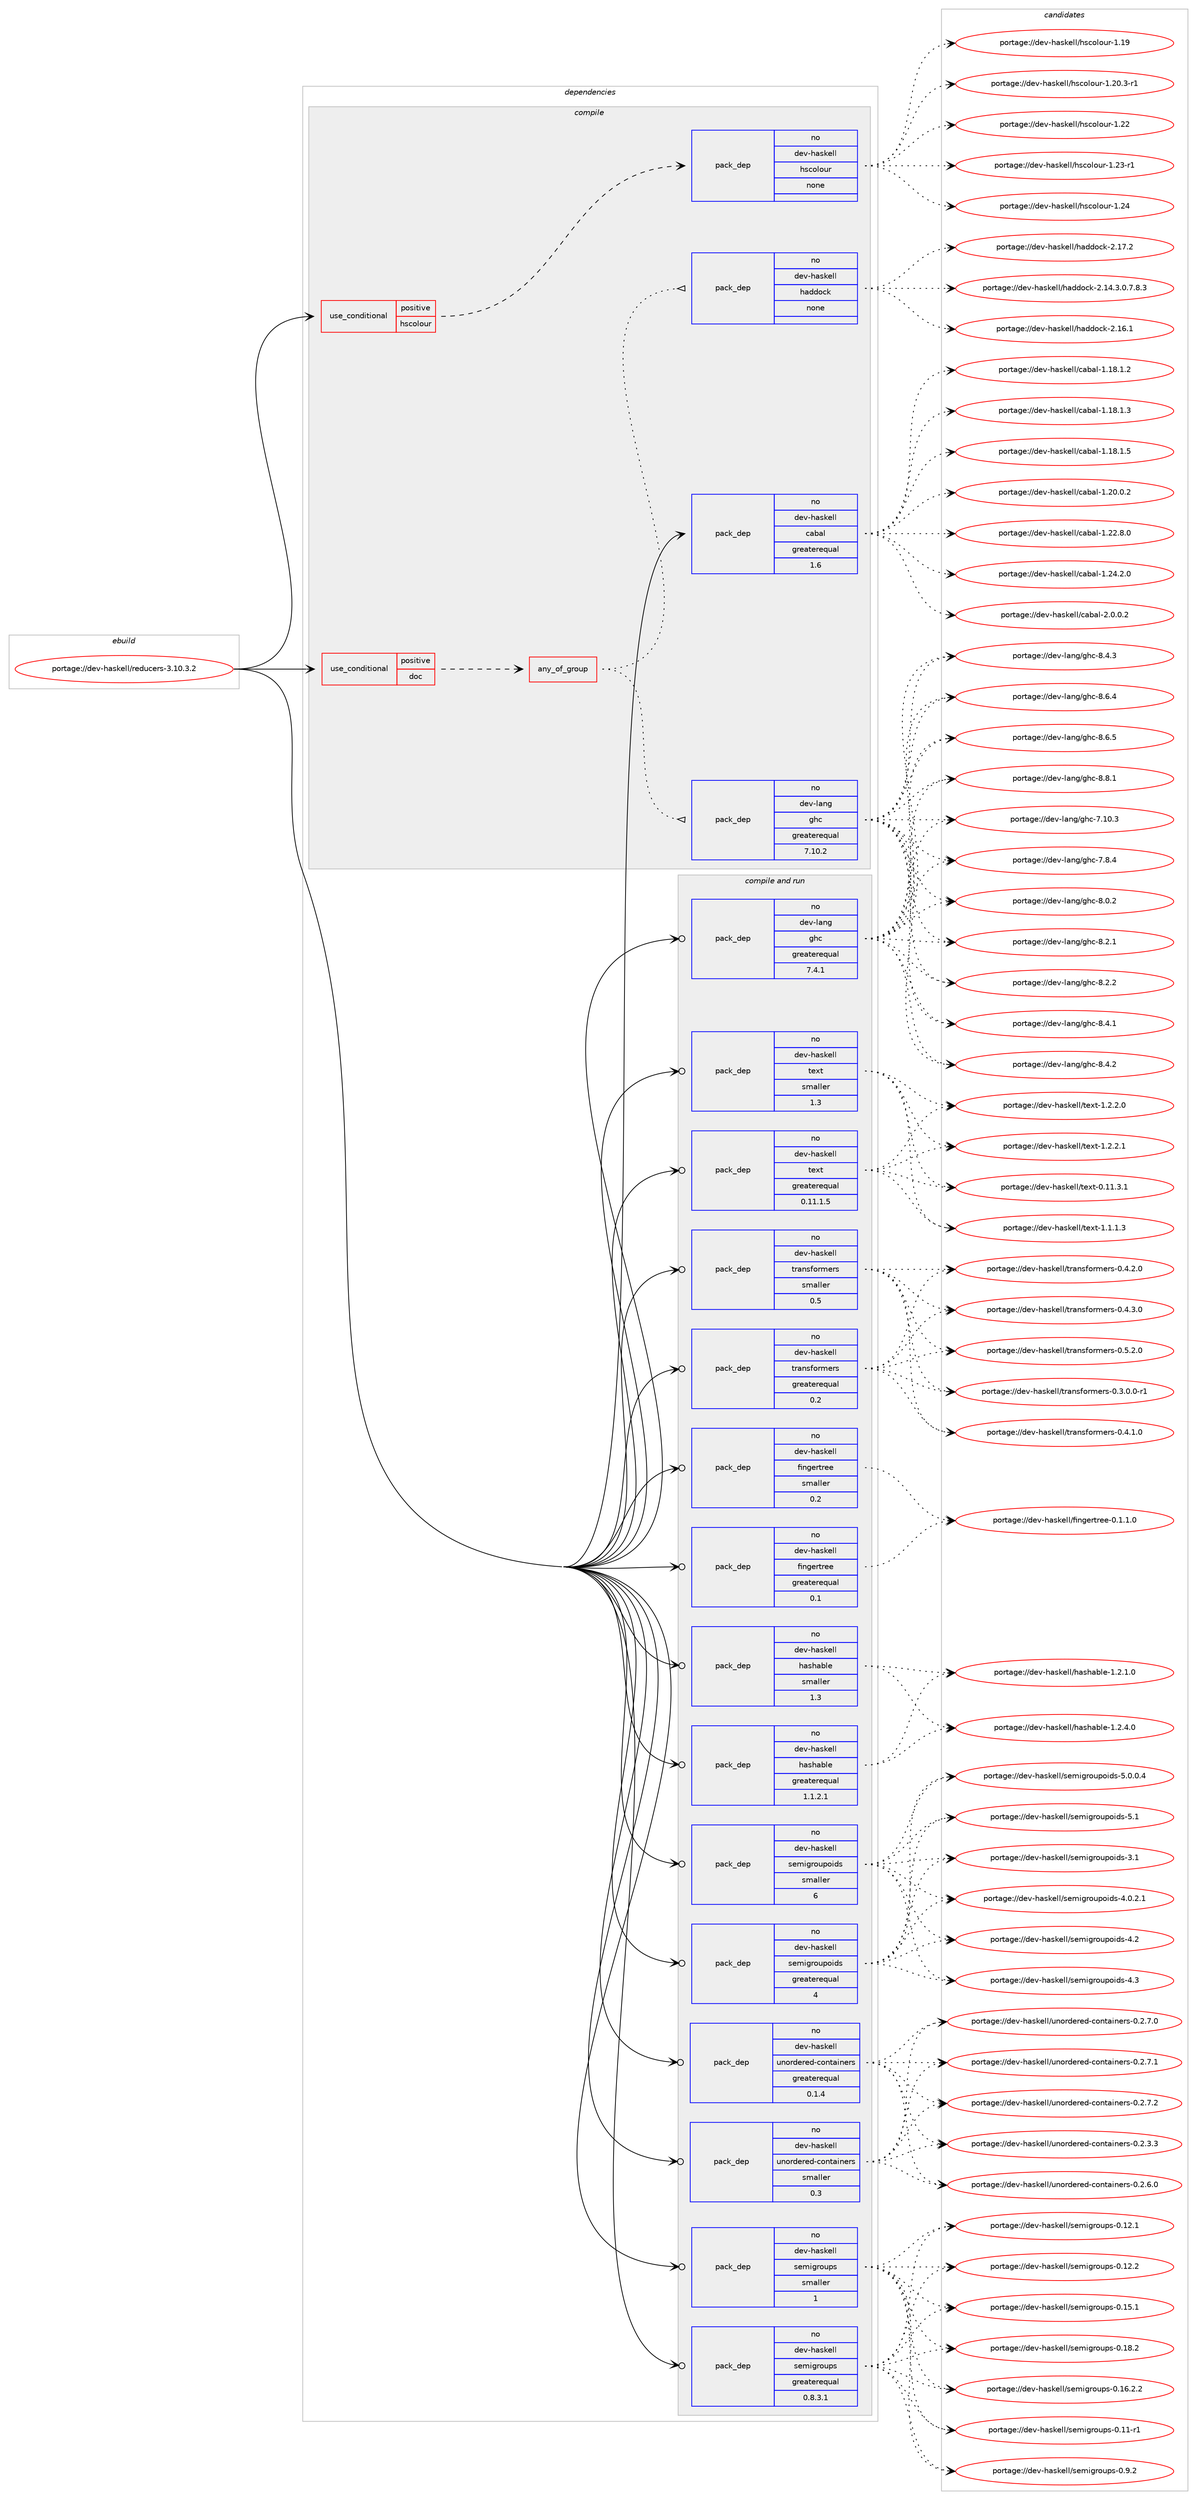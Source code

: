 digraph prolog {

# *************
# Graph options
# *************

newrank=true;
concentrate=true;
compound=true;
graph [rankdir=LR,fontname=Helvetica,fontsize=10,ranksep=1.5];#, ranksep=2.5, nodesep=0.2];
edge  [arrowhead=vee];
node  [fontname=Helvetica,fontsize=10];

# **********
# The ebuild
# **********

subgraph cluster_leftcol {
color=gray;
rank=same;
label=<<i>ebuild</i>>;
id [label="portage://dev-haskell/reducers-3.10.3.2", color=red, width=4, href="../dev-haskell/reducers-3.10.3.2.svg"];
}

# ****************
# The dependencies
# ****************

subgraph cluster_midcol {
color=gray;
label=<<i>dependencies</i>>;
subgraph cluster_compile {
fillcolor="#eeeeee";
style=filled;
label=<<i>compile</i>>;
subgraph cond16759 {
dependency77783 [label=<<TABLE BORDER="0" CELLBORDER="1" CELLSPACING="0" CELLPADDING="4"><TR><TD ROWSPAN="3" CELLPADDING="10">use_conditional</TD></TR><TR><TD>positive</TD></TR><TR><TD>doc</TD></TR></TABLE>>, shape=none, color=red];
subgraph any2229 {
dependency77784 [label=<<TABLE BORDER="0" CELLBORDER="1" CELLSPACING="0" CELLPADDING="4"><TR><TD CELLPADDING="10">any_of_group</TD></TR></TABLE>>, shape=none, color=red];subgraph pack58738 {
dependency77785 [label=<<TABLE BORDER="0" CELLBORDER="1" CELLSPACING="0" CELLPADDING="4" WIDTH="220"><TR><TD ROWSPAN="6" CELLPADDING="30">pack_dep</TD></TR><TR><TD WIDTH="110">no</TD></TR><TR><TD>dev-haskell</TD></TR><TR><TD>haddock</TD></TR><TR><TD>none</TD></TR><TR><TD></TD></TR></TABLE>>, shape=none, color=blue];
}
dependency77784:e -> dependency77785:w [weight=20,style="dotted",arrowhead="oinv"];
subgraph pack58739 {
dependency77786 [label=<<TABLE BORDER="0" CELLBORDER="1" CELLSPACING="0" CELLPADDING="4" WIDTH="220"><TR><TD ROWSPAN="6" CELLPADDING="30">pack_dep</TD></TR><TR><TD WIDTH="110">no</TD></TR><TR><TD>dev-lang</TD></TR><TR><TD>ghc</TD></TR><TR><TD>greaterequal</TD></TR><TR><TD>7.10.2</TD></TR></TABLE>>, shape=none, color=blue];
}
dependency77784:e -> dependency77786:w [weight=20,style="dotted",arrowhead="oinv"];
}
dependency77783:e -> dependency77784:w [weight=20,style="dashed",arrowhead="vee"];
}
id:e -> dependency77783:w [weight=20,style="solid",arrowhead="vee"];
subgraph cond16760 {
dependency77787 [label=<<TABLE BORDER="0" CELLBORDER="1" CELLSPACING="0" CELLPADDING="4"><TR><TD ROWSPAN="3" CELLPADDING="10">use_conditional</TD></TR><TR><TD>positive</TD></TR><TR><TD>hscolour</TD></TR></TABLE>>, shape=none, color=red];
subgraph pack58740 {
dependency77788 [label=<<TABLE BORDER="0" CELLBORDER="1" CELLSPACING="0" CELLPADDING="4" WIDTH="220"><TR><TD ROWSPAN="6" CELLPADDING="30">pack_dep</TD></TR><TR><TD WIDTH="110">no</TD></TR><TR><TD>dev-haskell</TD></TR><TR><TD>hscolour</TD></TR><TR><TD>none</TD></TR><TR><TD></TD></TR></TABLE>>, shape=none, color=blue];
}
dependency77787:e -> dependency77788:w [weight=20,style="dashed",arrowhead="vee"];
}
id:e -> dependency77787:w [weight=20,style="solid",arrowhead="vee"];
subgraph pack58741 {
dependency77789 [label=<<TABLE BORDER="0" CELLBORDER="1" CELLSPACING="0" CELLPADDING="4" WIDTH="220"><TR><TD ROWSPAN="6" CELLPADDING="30">pack_dep</TD></TR><TR><TD WIDTH="110">no</TD></TR><TR><TD>dev-haskell</TD></TR><TR><TD>cabal</TD></TR><TR><TD>greaterequal</TD></TR><TR><TD>1.6</TD></TR></TABLE>>, shape=none, color=blue];
}
id:e -> dependency77789:w [weight=20,style="solid",arrowhead="vee"];
}
subgraph cluster_compileandrun {
fillcolor="#eeeeee";
style=filled;
label=<<i>compile and run</i>>;
subgraph pack58742 {
dependency77790 [label=<<TABLE BORDER="0" CELLBORDER="1" CELLSPACING="0" CELLPADDING="4" WIDTH="220"><TR><TD ROWSPAN="6" CELLPADDING="30">pack_dep</TD></TR><TR><TD WIDTH="110">no</TD></TR><TR><TD>dev-haskell</TD></TR><TR><TD>fingertree</TD></TR><TR><TD>greaterequal</TD></TR><TR><TD>0.1</TD></TR></TABLE>>, shape=none, color=blue];
}
id:e -> dependency77790:w [weight=20,style="solid",arrowhead="odotvee"];
subgraph pack58743 {
dependency77791 [label=<<TABLE BORDER="0" CELLBORDER="1" CELLSPACING="0" CELLPADDING="4" WIDTH="220"><TR><TD ROWSPAN="6" CELLPADDING="30">pack_dep</TD></TR><TR><TD WIDTH="110">no</TD></TR><TR><TD>dev-haskell</TD></TR><TR><TD>fingertree</TD></TR><TR><TD>smaller</TD></TR><TR><TD>0.2</TD></TR></TABLE>>, shape=none, color=blue];
}
id:e -> dependency77791:w [weight=20,style="solid",arrowhead="odotvee"];
subgraph pack58744 {
dependency77792 [label=<<TABLE BORDER="0" CELLBORDER="1" CELLSPACING="0" CELLPADDING="4" WIDTH="220"><TR><TD ROWSPAN="6" CELLPADDING="30">pack_dep</TD></TR><TR><TD WIDTH="110">no</TD></TR><TR><TD>dev-haskell</TD></TR><TR><TD>hashable</TD></TR><TR><TD>greaterequal</TD></TR><TR><TD>1.1.2.1</TD></TR></TABLE>>, shape=none, color=blue];
}
id:e -> dependency77792:w [weight=20,style="solid",arrowhead="odotvee"];
subgraph pack58745 {
dependency77793 [label=<<TABLE BORDER="0" CELLBORDER="1" CELLSPACING="0" CELLPADDING="4" WIDTH="220"><TR><TD ROWSPAN="6" CELLPADDING="30">pack_dep</TD></TR><TR><TD WIDTH="110">no</TD></TR><TR><TD>dev-haskell</TD></TR><TR><TD>hashable</TD></TR><TR><TD>smaller</TD></TR><TR><TD>1.3</TD></TR></TABLE>>, shape=none, color=blue];
}
id:e -> dependency77793:w [weight=20,style="solid",arrowhead="odotvee"];
subgraph pack58746 {
dependency77794 [label=<<TABLE BORDER="0" CELLBORDER="1" CELLSPACING="0" CELLPADDING="4" WIDTH="220"><TR><TD ROWSPAN="6" CELLPADDING="30">pack_dep</TD></TR><TR><TD WIDTH="110">no</TD></TR><TR><TD>dev-haskell</TD></TR><TR><TD>semigroupoids</TD></TR><TR><TD>greaterequal</TD></TR><TR><TD>4</TD></TR></TABLE>>, shape=none, color=blue];
}
id:e -> dependency77794:w [weight=20,style="solid",arrowhead="odotvee"];
subgraph pack58747 {
dependency77795 [label=<<TABLE BORDER="0" CELLBORDER="1" CELLSPACING="0" CELLPADDING="4" WIDTH="220"><TR><TD ROWSPAN="6" CELLPADDING="30">pack_dep</TD></TR><TR><TD WIDTH="110">no</TD></TR><TR><TD>dev-haskell</TD></TR><TR><TD>semigroupoids</TD></TR><TR><TD>smaller</TD></TR><TR><TD>6</TD></TR></TABLE>>, shape=none, color=blue];
}
id:e -> dependency77795:w [weight=20,style="solid",arrowhead="odotvee"];
subgraph pack58748 {
dependency77796 [label=<<TABLE BORDER="0" CELLBORDER="1" CELLSPACING="0" CELLPADDING="4" WIDTH="220"><TR><TD ROWSPAN="6" CELLPADDING="30">pack_dep</TD></TR><TR><TD WIDTH="110">no</TD></TR><TR><TD>dev-haskell</TD></TR><TR><TD>semigroups</TD></TR><TR><TD>greaterequal</TD></TR><TR><TD>0.8.3.1</TD></TR></TABLE>>, shape=none, color=blue];
}
id:e -> dependency77796:w [weight=20,style="solid",arrowhead="odotvee"];
subgraph pack58749 {
dependency77797 [label=<<TABLE BORDER="0" CELLBORDER="1" CELLSPACING="0" CELLPADDING="4" WIDTH="220"><TR><TD ROWSPAN="6" CELLPADDING="30">pack_dep</TD></TR><TR><TD WIDTH="110">no</TD></TR><TR><TD>dev-haskell</TD></TR><TR><TD>semigroups</TD></TR><TR><TD>smaller</TD></TR><TR><TD>1</TD></TR></TABLE>>, shape=none, color=blue];
}
id:e -> dependency77797:w [weight=20,style="solid",arrowhead="odotvee"];
subgraph pack58750 {
dependency77798 [label=<<TABLE BORDER="0" CELLBORDER="1" CELLSPACING="0" CELLPADDING="4" WIDTH="220"><TR><TD ROWSPAN="6" CELLPADDING="30">pack_dep</TD></TR><TR><TD WIDTH="110">no</TD></TR><TR><TD>dev-haskell</TD></TR><TR><TD>text</TD></TR><TR><TD>greaterequal</TD></TR><TR><TD>0.11.1.5</TD></TR></TABLE>>, shape=none, color=blue];
}
id:e -> dependency77798:w [weight=20,style="solid",arrowhead="odotvee"];
subgraph pack58751 {
dependency77799 [label=<<TABLE BORDER="0" CELLBORDER="1" CELLSPACING="0" CELLPADDING="4" WIDTH="220"><TR><TD ROWSPAN="6" CELLPADDING="30">pack_dep</TD></TR><TR><TD WIDTH="110">no</TD></TR><TR><TD>dev-haskell</TD></TR><TR><TD>text</TD></TR><TR><TD>smaller</TD></TR><TR><TD>1.3</TD></TR></TABLE>>, shape=none, color=blue];
}
id:e -> dependency77799:w [weight=20,style="solid",arrowhead="odotvee"];
subgraph pack58752 {
dependency77800 [label=<<TABLE BORDER="0" CELLBORDER="1" CELLSPACING="0" CELLPADDING="4" WIDTH="220"><TR><TD ROWSPAN="6" CELLPADDING="30">pack_dep</TD></TR><TR><TD WIDTH="110">no</TD></TR><TR><TD>dev-haskell</TD></TR><TR><TD>transformers</TD></TR><TR><TD>greaterequal</TD></TR><TR><TD>0.2</TD></TR></TABLE>>, shape=none, color=blue];
}
id:e -> dependency77800:w [weight=20,style="solid",arrowhead="odotvee"];
subgraph pack58753 {
dependency77801 [label=<<TABLE BORDER="0" CELLBORDER="1" CELLSPACING="0" CELLPADDING="4" WIDTH="220"><TR><TD ROWSPAN="6" CELLPADDING="30">pack_dep</TD></TR><TR><TD WIDTH="110">no</TD></TR><TR><TD>dev-haskell</TD></TR><TR><TD>transformers</TD></TR><TR><TD>smaller</TD></TR><TR><TD>0.5</TD></TR></TABLE>>, shape=none, color=blue];
}
id:e -> dependency77801:w [weight=20,style="solid",arrowhead="odotvee"];
subgraph pack58754 {
dependency77802 [label=<<TABLE BORDER="0" CELLBORDER="1" CELLSPACING="0" CELLPADDING="4" WIDTH="220"><TR><TD ROWSPAN="6" CELLPADDING="30">pack_dep</TD></TR><TR><TD WIDTH="110">no</TD></TR><TR><TD>dev-haskell</TD></TR><TR><TD>unordered-containers</TD></TR><TR><TD>greaterequal</TD></TR><TR><TD>0.1.4</TD></TR></TABLE>>, shape=none, color=blue];
}
id:e -> dependency77802:w [weight=20,style="solid",arrowhead="odotvee"];
subgraph pack58755 {
dependency77803 [label=<<TABLE BORDER="0" CELLBORDER="1" CELLSPACING="0" CELLPADDING="4" WIDTH="220"><TR><TD ROWSPAN="6" CELLPADDING="30">pack_dep</TD></TR><TR><TD WIDTH="110">no</TD></TR><TR><TD>dev-haskell</TD></TR><TR><TD>unordered-containers</TD></TR><TR><TD>smaller</TD></TR><TR><TD>0.3</TD></TR></TABLE>>, shape=none, color=blue];
}
id:e -> dependency77803:w [weight=20,style="solid",arrowhead="odotvee"];
subgraph pack58756 {
dependency77804 [label=<<TABLE BORDER="0" CELLBORDER="1" CELLSPACING="0" CELLPADDING="4" WIDTH="220"><TR><TD ROWSPAN="6" CELLPADDING="30">pack_dep</TD></TR><TR><TD WIDTH="110">no</TD></TR><TR><TD>dev-lang</TD></TR><TR><TD>ghc</TD></TR><TR><TD>greaterequal</TD></TR><TR><TD>7.4.1</TD></TR></TABLE>>, shape=none, color=blue];
}
id:e -> dependency77804:w [weight=20,style="solid",arrowhead="odotvee"];
}
subgraph cluster_run {
fillcolor="#eeeeee";
style=filled;
label=<<i>run</i>>;
}
}

# **************
# The candidates
# **************

subgraph cluster_choices {
rank=same;
color=gray;
label=<<i>candidates</i>>;

subgraph choice58738 {
color=black;
nodesep=1;
choiceportage1001011184510497115107101108108471049710010011199107455046495246514648465546564651 [label="portage://dev-haskell/haddock-2.14.3.0.7.8.3", color=red, width=4,href="../dev-haskell/haddock-2.14.3.0.7.8.3.svg"];
choiceportage100101118451049711510710110810847104971001001119910745504649544649 [label="portage://dev-haskell/haddock-2.16.1", color=red, width=4,href="../dev-haskell/haddock-2.16.1.svg"];
choiceportage100101118451049711510710110810847104971001001119910745504649554650 [label="portage://dev-haskell/haddock-2.17.2", color=red, width=4,href="../dev-haskell/haddock-2.17.2.svg"];
dependency77785:e -> choiceportage1001011184510497115107101108108471049710010011199107455046495246514648465546564651:w [style=dotted,weight="100"];
dependency77785:e -> choiceportage100101118451049711510710110810847104971001001119910745504649544649:w [style=dotted,weight="100"];
dependency77785:e -> choiceportage100101118451049711510710110810847104971001001119910745504649554650:w [style=dotted,weight="100"];
}
subgraph choice58739 {
color=black;
nodesep=1;
choiceportage1001011184510897110103471031049945554649484651 [label="portage://dev-lang/ghc-7.10.3", color=red, width=4,href="../dev-lang/ghc-7.10.3.svg"];
choiceportage10010111845108971101034710310499455546564652 [label="portage://dev-lang/ghc-7.8.4", color=red, width=4,href="../dev-lang/ghc-7.8.4.svg"];
choiceportage10010111845108971101034710310499455646484650 [label="portage://dev-lang/ghc-8.0.2", color=red, width=4,href="../dev-lang/ghc-8.0.2.svg"];
choiceportage10010111845108971101034710310499455646504649 [label="portage://dev-lang/ghc-8.2.1", color=red, width=4,href="../dev-lang/ghc-8.2.1.svg"];
choiceportage10010111845108971101034710310499455646504650 [label="portage://dev-lang/ghc-8.2.2", color=red, width=4,href="../dev-lang/ghc-8.2.2.svg"];
choiceportage10010111845108971101034710310499455646524649 [label="portage://dev-lang/ghc-8.4.1", color=red, width=4,href="../dev-lang/ghc-8.4.1.svg"];
choiceportage10010111845108971101034710310499455646524650 [label="portage://dev-lang/ghc-8.4.2", color=red, width=4,href="../dev-lang/ghc-8.4.2.svg"];
choiceportage10010111845108971101034710310499455646524651 [label="portage://dev-lang/ghc-8.4.3", color=red, width=4,href="../dev-lang/ghc-8.4.3.svg"];
choiceportage10010111845108971101034710310499455646544652 [label="portage://dev-lang/ghc-8.6.4", color=red, width=4,href="../dev-lang/ghc-8.6.4.svg"];
choiceportage10010111845108971101034710310499455646544653 [label="portage://dev-lang/ghc-8.6.5", color=red, width=4,href="../dev-lang/ghc-8.6.5.svg"];
choiceportage10010111845108971101034710310499455646564649 [label="portage://dev-lang/ghc-8.8.1", color=red, width=4,href="../dev-lang/ghc-8.8.1.svg"];
dependency77786:e -> choiceportage1001011184510897110103471031049945554649484651:w [style=dotted,weight="100"];
dependency77786:e -> choiceportage10010111845108971101034710310499455546564652:w [style=dotted,weight="100"];
dependency77786:e -> choiceportage10010111845108971101034710310499455646484650:w [style=dotted,weight="100"];
dependency77786:e -> choiceportage10010111845108971101034710310499455646504649:w [style=dotted,weight="100"];
dependency77786:e -> choiceportage10010111845108971101034710310499455646504650:w [style=dotted,weight="100"];
dependency77786:e -> choiceportage10010111845108971101034710310499455646524649:w [style=dotted,weight="100"];
dependency77786:e -> choiceportage10010111845108971101034710310499455646524650:w [style=dotted,weight="100"];
dependency77786:e -> choiceportage10010111845108971101034710310499455646524651:w [style=dotted,weight="100"];
dependency77786:e -> choiceportage10010111845108971101034710310499455646544652:w [style=dotted,weight="100"];
dependency77786:e -> choiceportage10010111845108971101034710310499455646544653:w [style=dotted,weight="100"];
dependency77786:e -> choiceportage10010111845108971101034710310499455646564649:w [style=dotted,weight="100"];
}
subgraph choice58740 {
color=black;
nodesep=1;
choiceportage100101118451049711510710110810847104115991111081111171144549464957 [label="portage://dev-haskell/hscolour-1.19", color=red, width=4,href="../dev-haskell/hscolour-1.19.svg"];
choiceportage10010111845104971151071011081084710411599111108111117114454946504846514511449 [label="portage://dev-haskell/hscolour-1.20.3-r1", color=red, width=4,href="../dev-haskell/hscolour-1.20.3-r1.svg"];
choiceportage100101118451049711510710110810847104115991111081111171144549465050 [label="portage://dev-haskell/hscolour-1.22", color=red, width=4,href="../dev-haskell/hscolour-1.22.svg"];
choiceportage1001011184510497115107101108108471041159911110811111711445494650514511449 [label="portage://dev-haskell/hscolour-1.23-r1", color=red, width=4,href="../dev-haskell/hscolour-1.23-r1.svg"];
choiceportage100101118451049711510710110810847104115991111081111171144549465052 [label="portage://dev-haskell/hscolour-1.24", color=red, width=4,href="../dev-haskell/hscolour-1.24.svg"];
dependency77788:e -> choiceportage100101118451049711510710110810847104115991111081111171144549464957:w [style=dotted,weight="100"];
dependency77788:e -> choiceportage10010111845104971151071011081084710411599111108111117114454946504846514511449:w [style=dotted,weight="100"];
dependency77788:e -> choiceportage100101118451049711510710110810847104115991111081111171144549465050:w [style=dotted,weight="100"];
dependency77788:e -> choiceportage1001011184510497115107101108108471041159911110811111711445494650514511449:w [style=dotted,weight="100"];
dependency77788:e -> choiceportage100101118451049711510710110810847104115991111081111171144549465052:w [style=dotted,weight="100"];
}
subgraph choice58741 {
color=black;
nodesep=1;
choiceportage10010111845104971151071011081084799979897108454946495646494650 [label="portage://dev-haskell/cabal-1.18.1.2", color=red, width=4,href="../dev-haskell/cabal-1.18.1.2.svg"];
choiceportage10010111845104971151071011081084799979897108454946495646494651 [label="portage://dev-haskell/cabal-1.18.1.3", color=red, width=4,href="../dev-haskell/cabal-1.18.1.3.svg"];
choiceportage10010111845104971151071011081084799979897108454946495646494653 [label="portage://dev-haskell/cabal-1.18.1.5", color=red, width=4,href="../dev-haskell/cabal-1.18.1.5.svg"];
choiceportage10010111845104971151071011081084799979897108454946504846484650 [label="portage://dev-haskell/cabal-1.20.0.2", color=red, width=4,href="../dev-haskell/cabal-1.20.0.2.svg"];
choiceportage10010111845104971151071011081084799979897108454946505046564648 [label="portage://dev-haskell/cabal-1.22.8.0", color=red, width=4,href="../dev-haskell/cabal-1.22.8.0.svg"];
choiceportage10010111845104971151071011081084799979897108454946505246504648 [label="portage://dev-haskell/cabal-1.24.2.0", color=red, width=4,href="../dev-haskell/cabal-1.24.2.0.svg"];
choiceportage100101118451049711510710110810847999798971084550464846484650 [label="portage://dev-haskell/cabal-2.0.0.2", color=red, width=4,href="../dev-haskell/cabal-2.0.0.2.svg"];
dependency77789:e -> choiceportage10010111845104971151071011081084799979897108454946495646494650:w [style=dotted,weight="100"];
dependency77789:e -> choiceportage10010111845104971151071011081084799979897108454946495646494651:w [style=dotted,weight="100"];
dependency77789:e -> choiceportage10010111845104971151071011081084799979897108454946495646494653:w [style=dotted,weight="100"];
dependency77789:e -> choiceportage10010111845104971151071011081084799979897108454946504846484650:w [style=dotted,weight="100"];
dependency77789:e -> choiceportage10010111845104971151071011081084799979897108454946505046564648:w [style=dotted,weight="100"];
dependency77789:e -> choiceportage10010111845104971151071011081084799979897108454946505246504648:w [style=dotted,weight="100"];
dependency77789:e -> choiceportage100101118451049711510710110810847999798971084550464846484650:w [style=dotted,weight="100"];
}
subgraph choice58742 {
color=black;
nodesep=1;
choiceportage1001011184510497115107101108108471021051101031011141161141011014548464946494648 [label="portage://dev-haskell/fingertree-0.1.1.0", color=red, width=4,href="../dev-haskell/fingertree-0.1.1.0.svg"];
dependency77790:e -> choiceportage1001011184510497115107101108108471021051101031011141161141011014548464946494648:w [style=dotted,weight="100"];
}
subgraph choice58743 {
color=black;
nodesep=1;
choiceportage1001011184510497115107101108108471021051101031011141161141011014548464946494648 [label="portage://dev-haskell/fingertree-0.1.1.0", color=red, width=4,href="../dev-haskell/fingertree-0.1.1.0.svg"];
dependency77791:e -> choiceportage1001011184510497115107101108108471021051101031011141161141011014548464946494648:w [style=dotted,weight="100"];
}
subgraph choice58744 {
color=black;
nodesep=1;
choiceportage1001011184510497115107101108108471049711510497981081014549465046494648 [label="portage://dev-haskell/hashable-1.2.1.0", color=red, width=4,href="../dev-haskell/hashable-1.2.1.0.svg"];
choiceportage1001011184510497115107101108108471049711510497981081014549465046524648 [label="portage://dev-haskell/hashable-1.2.4.0", color=red, width=4,href="../dev-haskell/hashable-1.2.4.0.svg"];
dependency77792:e -> choiceportage1001011184510497115107101108108471049711510497981081014549465046494648:w [style=dotted,weight="100"];
dependency77792:e -> choiceportage1001011184510497115107101108108471049711510497981081014549465046524648:w [style=dotted,weight="100"];
}
subgraph choice58745 {
color=black;
nodesep=1;
choiceportage1001011184510497115107101108108471049711510497981081014549465046494648 [label="portage://dev-haskell/hashable-1.2.1.0", color=red, width=4,href="../dev-haskell/hashable-1.2.1.0.svg"];
choiceportage1001011184510497115107101108108471049711510497981081014549465046524648 [label="portage://dev-haskell/hashable-1.2.4.0", color=red, width=4,href="../dev-haskell/hashable-1.2.4.0.svg"];
dependency77793:e -> choiceportage1001011184510497115107101108108471049711510497981081014549465046494648:w [style=dotted,weight="100"];
dependency77793:e -> choiceportage1001011184510497115107101108108471049711510497981081014549465046524648:w [style=dotted,weight="100"];
}
subgraph choice58746 {
color=black;
nodesep=1;
choiceportage10010111845104971151071011081084711510110910510311411111711211110510011545514649 [label="portage://dev-haskell/semigroupoids-3.1", color=red, width=4,href="../dev-haskell/semigroupoids-3.1.svg"];
choiceportage1001011184510497115107101108108471151011091051031141111171121111051001154552464846504649 [label="portage://dev-haskell/semigroupoids-4.0.2.1", color=red, width=4,href="../dev-haskell/semigroupoids-4.0.2.1.svg"];
choiceportage10010111845104971151071011081084711510110910510311411111711211110510011545524650 [label="portage://dev-haskell/semigroupoids-4.2", color=red, width=4,href="../dev-haskell/semigroupoids-4.2.svg"];
choiceportage10010111845104971151071011081084711510110910510311411111711211110510011545524651 [label="portage://dev-haskell/semigroupoids-4.3", color=red, width=4,href="../dev-haskell/semigroupoids-4.3.svg"];
choiceportage1001011184510497115107101108108471151011091051031141111171121111051001154553464846484652 [label="portage://dev-haskell/semigroupoids-5.0.0.4", color=red, width=4,href="../dev-haskell/semigroupoids-5.0.0.4.svg"];
choiceportage10010111845104971151071011081084711510110910510311411111711211110510011545534649 [label="portage://dev-haskell/semigroupoids-5.1", color=red, width=4,href="../dev-haskell/semigroupoids-5.1.svg"];
dependency77794:e -> choiceportage10010111845104971151071011081084711510110910510311411111711211110510011545514649:w [style=dotted,weight="100"];
dependency77794:e -> choiceportage1001011184510497115107101108108471151011091051031141111171121111051001154552464846504649:w [style=dotted,weight="100"];
dependency77794:e -> choiceportage10010111845104971151071011081084711510110910510311411111711211110510011545524650:w [style=dotted,weight="100"];
dependency77794:e -> choiceportage10010111845104971151071011081084711510110910510311411111711211110510011545524651:w [style=dotted,weight="100"];
dependency77794:e -> choiceportage1001011184510497115107101108108471151011091051031141111171121111051001154553464846484652:w [style=dotted,weight="100"];
dependency77794:e -> choiceportage10010111845104971151071011081084711510110910510311411111711211110510011545534649:w [style=dotted,weight="100"];
}
subgraph choice58747 {
color=black;
nodesep=1;
choiceportage10010111845104971151071011081084711510110910510311411111711211110510011545514649 [label="portage://dev-haskell/semigroupoids-3.1", color=red, width=4,href="../dev-haskell/semigroupoids-3.1.svg"];
choiceportage1001011184510497115107101108108471151011091051031141111171121111051001154552464846504649 [label="portage://dev-haskell/semigroupoids-4.0.2.1", color=red, width=4,href="../dev-haskell/semigroupoids-4.0.2.1.svg"];
choiceportage10010111845104971151071011081084711510110910510311411111711211110510011545524650 [label="portage://dev-haskell/semigroupoids-4.2", color=red, width=4,href="../dev-haskell/semigroupoids-4.2.svg"];
choiceportage10010111845104971151071011081084711510110910510311411111711211110510011545524651 [label="portage://dev-haskell/semigroupoids-4.3", color=red, width=4,href="../dev-haskell/semigroupoids-4.3.svg"];
choiceportage1001011184510497115107101108108471151011091051031141111171121111051001154553464846484652 [label="portage://dev-haskell/semigroupoids-5.0.0.4", color=red, width=4,href="../dev-haskell/semigroupoids-5.0.0.4.svg"];
choiceportage10010111845104971151071011081084711510110910510311411111711211110510011545534649 [label="portage://dev-haskell/semigroupoids-5.1", color=red, width=4,href="../dev-haskell/semigroupoids-5.1.svg"];
dependency77795:e -> choiceportage10010111845104971151071011081084711510110910510311411111711211110510011545514649:w [style=dotted,weight="100"];
dependency77795:e -> choiceportage1001011184510497115107101108108471151011091051031141111171121111051001154552464846504649:w [style=dotted,weight="100"];
dependency77795:e -> choiceportage10010111845104971151071011081084711510110910510311411111711211110510011545524650:w [style=dotted,weight="100"];
dependency77795:e -> choiceportage10010111845104971151071011081084711510110910510311411111711211110510011545524651:w [style=dotted,weight="100"];
dependency77795:e -> choiceportage1001011184510497115107101108108471151011091051031141111171121111051001154553464846484652:w [style=dotted,weight="100"];
dependency77795:e -> choiceportage10010111845104971151071011081084711510110910510311411111711211110510011545534649:w [style=dotted,weight="100"];
}
subgraph choice58748 {
color=black;
nodesep=1;
choiceportage10010111845104971151071011081084711510110910510311411111711211545484649494511449 [label="portage://dev-haskell/semigroups-0.11-r1", color=red, width=4,href="../dev-haskell/semigroups-0.11-r1.svg"];
choiceportage10010111845104971151071011081084711510110910510311411111711211545484649504649 [label="portage://dev-haskell/semigroups-0.12.1", color=red, width=4,href="../dev-haskell/semigroups-0.12.1.svg"];
choiceportage10010111845104971151071011081084711510110910510311411111711211545484649504650 [label="portage://dev-haskell/semigroups-0.12.2", color=red, width=4,href="../dev-haskell/semigroups-0.12.2.svg"];
choiceportage10010111845104971151071011081084711510110910510311411111711211545484649534649 [label="portage://dev-haskell/semigroups-0.15.1", color=red, width=4,href="../dev-haskell/semigroups-0.15.1.svg"];
choiceportage100101118451049711510710110810847115101109105103114111117112115454846495446504650 [label="portage://dev-haskell/semigroups-0.16.2.2", color=red, width=4,href="../dev-haskell/semigroups-0.16.2.2.svg"];
choiceportage10010111845104971151071011081084711510110910510311411111711211545484649564650 [label="portage://dev-haskell/semigroups-0.18.2", color=red, width=4,href="../dev-haskell/semigroups-0.18.2.svg"];
choiceportage100101118451049711510710110810847115101109105103114111117112115454846574650 [label="portage://dev-haskell/semigroups-0.9.2", color=red, width=4,href="../dev-haskell/semigroups-0.9.2.svg"];
dependency77796:e -> choiceportage10010111845104971151071011081084711510110910510311411111711211545484649494511449:w [style=dotted,weight="100"];
dependency77796:e -> choiceportage10010111845104971151071011081084711510110910510311411111711211545484649504649:w [style=dotted,weight="100"];
dependency77796:e -> choiceportage10010111845104971151071011081084711510110910510311411111711211545484649504650:w [style=dotted,weight="100"];
dependency77796:e -> choiceportage10010111845104971151071011081084711510110910510311411111711211545484649534649:w [style=dotted,weight="100"];
dependency77796:e -> choiceportage100101118451049711510710110810847115101109105103114111117112115454846495446504650:w [style=dotted,weight="100"];
dependency77796:e -> choiceportage10010111845104971151071011081084711510110910510311411111711211545484649564650:w [style=dotted,weight="100"];
dependency77796:e -> choiceportage100101118451049711510710110810847115101109105103114111117112115454846574650:w [style=dotted,weight="100"];
}
subgraph choice58749 {
color=black;
nodesep=1;
choiceportage10010111845104971151071011081084711510110910510311411111711211545484649494511449 [label="portage://dev-haskell/semigroups-0.11-r1", color=red, width=4,href="../dev-haskell/semigroups-0.11-r1.svg"];
choiceportage10010111845104971151071011081084711510110910510311411111711211545484649504649 [label="portage://dev-haskell/semigroups-0.12.1", color=red, width=4,href="../dev-haskell/semigroups-0.12.1.svg"];
choiceportage10010111845104971151071011081084711510110910510311411111711211545484649504650 [label="portage://dev-haskell/semigroups-0.12.2", color=red, width=4,href="../dev-haskell/semigroups-0.12.2.svg"];
choiceportage10010111845104971151071011081084711510110910510311411111711211545484649534649 [label="portage://dev-haskell/semigroups-0.15.1", color=red, width=4,href="../dev-haskell/semigroups-0.15.1.svg"];
choiceportage100101118451049711510710110810847115101109105103114111117112115454846495446504650 [label="portage://dev-haskell/semigroups-0.16.2.2", color=red, width=4,href="../dev-haskell/semigroups-0.16.2.2.svg"];
choiceportage10010111845104971151071011081084711510110910510311411111711211545484649564650 [label="portage://dev-haskell/semigroups-0.18.2", color=red, width=4,href="../dev-haskell/semigroups-0.18.2.svg"];
choiceportage100101118451049711510710110810847115101109105103114111117112115454846574650 [label="portage://dev-haskell/semigroups-0.9.2", color=red, width=4,href="../dev-haskell/semigroups-0.9.2.svg"];
dependency77797:e -> choiceportage10010111845104971151071011081084711510110910510311411111711211545484649494511449:w [style=dotted,weight="100"];
dependency77797:e -> choiceportage10010111845104971151071011081084711510110910510311411111711211545484649504649:w [style=dotted,weight="100"];
dependency77797:e -> choiceportage10010111845104971151071011081084711510110910510311411111711211545484649504650:w [style=dotted,weight="100"];
dependency77797:e -> choiceportage10010111845104971151071011081084711510110910510311411111711211545484649534649:w [style=dotted,weight="100"];
dependency77797:e -> choiceportage100101118451049711510710110810847115101109105103114111117112115454846495446504650:w [style=dotted,weight="100"];
dependency77797:e -> choiceportage10010111845104971151071011081084711510110910510311411111711211545484649564650:w [style=dotted,weight="100"];
dependency77797:e -> choiceportage100101118451049711510710110810847115101109105103114111117112115454846574650:w [style=dotted,weight="100"];
}
subgraph choice58750 {
color=black;
nodesep=1;
choiceportage100101118451049711510710110810847116101120116454846494946514649 [label="portage://dev-haskell/text-0.11.3.1", color=red, width=4,href="../dev-haskell/text-0.11.3.1.svg"];
choiceportage1001011184510497115107101108108471161011201164549464946494651 [label="portage://dev-haskell/text-1.1.1.3", color=red, width=4,href="../dev-haskell/text-1.1.1.3.svg"];
choiceportage1001011184510497115107101108108471161011201164549465046504648 [label="portage://dev-haskell/text-1.2.2.0", color=red, width=4,href="../dev-haskell/text-1.2.2.0.svg"];
choiceportage1001011184510497115107101108108471161011201164549465046504649 [label="portage://dev-haskell/text-1.2.2.1", color=red, width=4,href="../dev-haskell/text-1.2.2.1.svg"];
dependency77798:e -> choiceportage100101118451049711510710110810847116101120116454846494946514649:w [style=dotted,weight="100"];
dependency77798:e -> choiceportage1001011184510497115107101108108471161011201164549464946494651:w [style=dotted,weight="100"];
dependency77798:e -> choiceportage1001011184510497115107101108108471161011201164549465046504648:w [style=dotted,weight="100"];
dependency77798:e -> choiceportage1001011184510497115107101108108471161011201164549465046504649:w [style=dotted,weight="100"];
}
subgraph choice58751 {
color=black;
nodesep=1;
choiceportage100101118451049711510710110810847116101120116454846494946514649 [label="portage://dev-haskell/text-0.11.3.1", color=red, width=4,href="../dev-haskell/text-0.11.3.1.svg"];
choiceportage1001011184510497115107101108108471161011201164549464946494651 [label="portage://dev-haskell/text-1.1.1.3", color=red, width=4,href="../dev-haskell/text-1.1.1.3.svg"];
choiceportage1001011184510497115107101108108471161011201164549465046504648 [label="portage://dev-haskell/text-1.2.2.0", color=red, width=4,href="../dev-haskell/text-1.2.2.0.svg"];
choiceportage1001011184510497115107101108108471161011201164549465046504649 [label="portage://dev-haskell/text-1.2.2.1", color=red, width=4,href="../dev-haskell/text-1.2.2.1.svg"];
dependency77799:e -> choiceportage100101118451049711510710110810847116101120116454846494946514649:w [style=dotted,weight="100"];
dependency77799:e -> choiceportage1001011184510497115107101108108471161011201164549464946494651:w [style=dotted,weight="100"];
dependency77799:e -> choiceportage1001011184510497115107101108108471161011201164549465046504648:w [style=dotted,weight="100"];
dependency77799:e -> choiceportage1001011184510497115107101108108471161011201164549465046504649:w [style=dotted,weight="100"];
}
subgraph choice58752 {
color=black;
nodesep=1;
choiceportage1001011184510497115107101108108471161149711011510211111410910111411545484651464846484511449 [label="portage://dev-haskell/transformers-0.3.0.0-r1", color=red, width=4,href="../dev-haskell/transformers-0.3.0.0-r1.svg"];
choiceportage100101118451049711510710110810847116114971101151021111141091011141154548465246494648 [label="portage://dev-haskell/transformers-0.4.1.0", color=red, width=4,href="../dev-haskell/transformers-0.4.1.0.svg"];
choiceportage100101118451049711510710110810847116114971101151021111141091011141154548465246504648 [label="portage://dev-haskell/transformers-0.4.2.0", color=red, width=4,href="../dev-haskell/transformers-0.4.2.0.svg"];
choiceportage100101118451049711510710110810847116114971101151021111141091011141154548465246514648 [label="portage://dev-haskell/transformers-0.4.3.0", color=red, width=4,href="../dev-haskell/transformers-0.4.3.0.svg"];
choiceportage100101118451049711510710110810847116114971101151021111141091011141154548465346504648 [label="portage://dev-haskell/transformers-0.5.2.0", color=red, width=4,href="../dev-haskell/transformers-0.5.2.0.svg"];
dependency77800:e -> choiceportage1001011184510497115107101108108471161149711011510211111410910111411545484651464846484511449:w [style=dotted,weight="100"];
dependency77800:e -> choiceportage100101118451049711510710110810847116114971101151021111141091011141154548465246494648:w [style=dotted,weight="100"];
dependency77800:e -> choiceportage100101118451049711510710110810847116114971101151021111141091011141154548465246504648:w [style=dotted,weight="100"];
dependency77800:e -> choiceportage100101118451049711510710110810847116114971101151021111141091011141154548465246514648:w [style=dotted,weight="100"];
dependency77800:e -> choiceportage100101118451049711510710110810847116114971101151021111141091011141154548465346504648:w [style=dotted,weight="100"];
}
subgraph choice58753 {
color=black;
nodesep=1;
choiceportage1001011184510497115107101108108471161149711011510211111410910111411545484651464846484511449 [label="portage://dev-haskell/transformers-0.3.0.0-r1", color=red, width=4,href="../dev-haskell/transformers-0.3.0.0-r1.svg"];
choiceportage100101118451049711510710110810847116114971101151021111141091011141154548465246494648 [label="portage://dev-haskell/transformers-0.4.1.0", color=red, width=4,href="../dev-haskell/transformers-0.4.1.0.svg"];
choiceportage100101118451049711510710110810847116114971101151021111141091011141154548465246504648 [label="portage://dev-haskell/transformers-0.4.2.0", color=red, width=4,href="../dev-haskell/transformers-0.4.2.0.svg"];
choiceportage100101118451049711510710110810847116114971101151021111141091011141154548465246514648 [label="portage://dev-haskell/transformers-0.4.3.0", color=red, width=4,href="../dev-haskell/transformers-0.4.3.0.svg"];
choiceportage100101118451049711510710110810847116114971101151021111141091011141154548465346504648 [label="portage://dev-haskell/transformers-0.5.2.0", color=red, width=4,href="../dev-haskell/transformers-0.5.2.0.svg"];
dependency77801:e -> choiceportage1001011184510497115107101108108471161149711011510211111410910111411545484651464846484511449:w [style=dotted,weight="100"];
dependency77801:e -> choiceportage100101118451049711510710110810847116114971101151021111141091011141154548465246494648:w [style=dotted,weight="100"];
dependency77801:e -> choiceportage100101118451049711510710110810847116114971101151021111141091011141154548465246504648:w [style=dotted,weight="100"];
dependency77801:e -> choiceportage100101118451049711510710110810847116114971101151021111141091011141154548465246514648:w [style=dotted,weight="100"];
dependency77801:e -> choiceportage100101118451049711510710110810847116114971101151021111141091011141154548465346504648:w [style=dotted,weight="100"];
}
subgraph choice58754 {
color=black;
nodesep=1;
choiceportage1001011184510497115107101108108471171101111141001011141011004599111110116971051101011141154548465046514651 [label="portage://dev-haskell/unordered-containers-0.2.3.3", color=red, width=4,href="../dev-haskell/unordered-containers-0.2.3.3.svg"];
choiceportage1001011184510497115107101108108471171101111141001011141011004599111110116971051101011141154548465046544648 [label="portage://dev-haskell/unordered-containers-0.2.6.0", color=red, width=4,href="../dev-haskell/unordered-containers-0.2.6.0.svg"];
choiceportage1001011184510497115107101108108471171101111141001011141011004599111110116971051101011141154548465046554648 [label="portage://dev-haskell/unordered-containers-0.2.7.0", color=red, width=4,href="../dev-haskell/unordered-containers-0.2.7.0.svg"];
choiceportage1001011184510497115107101108108471171101111141001011141011004599111110116971051101011141154548465046554649 [label="portage://dev-haskell/unordered-containers-0.2.7.1", color=red, width=4,href="../dev-haskell/unordered-containers-0.2.7.1.svg"];
choiceportage1001011184510497115107101108108471171101111141001011141011004599111110116971051101011141154548465046554650 [label="portage://dev-haskell/unordered-containers-0.2.7.2", color=red, width=4,href="../dev-haskell/unordered-containers-0.2.7.2.svg"];
dependency77802:e -> choiceportage1001011184510497115107101108108471171101111141001011141011004599111110116971051101011141154548465046514651:w [style=dotted,weight="100"];
dependency77802:e -> choiceportage1001011184510497115107101108108471171101111141001011141011004599111110116971051101011141154548465046544648:w [style=dotted,weight="100"];
dependency77802:e -> choiceportage1001011184510497115107101108108471171101111141001011141011004599111110116971051101011141154548465046554648:w [style=dotted,weight="100"];
dependency77802:e -> choiceportage1001011184510497115107101108108471171101111141001011141011004599111110116971051101011141154548465046554649:w [style=dotted,weight="100"];
dependency77802:e -> choiceportage1001011184510497115107101108108471171101111141001011141011004599111110116971051101011141154548465046554650:w [style=dotted,weight="100"];
}
subgraph choice58755 {
color=black;
nodesep=1;
choiceportage1001011184510497115107101108108471171101111141001011141011004599111110116971051101011141154548465046514651 [label="portage://dev-haskell/unordered-containers-0.2.3.3", color=red, width=4,href="../dev-haskell/unordered-containers-0.2.3.3.svg"];
choiceportage1001011184510497115107101108108471171101111141001011141011004599111110116971051101011141154548465046544648 [label="portage://dev-haskell/unordered-containers-0.2.6.0", color=red, width=4,href="../dev-haskell/unordered-containers-0.2.6.0.svg"];
choiceportage1001011184510497115107101108108471171101111141001011141011004599111110116971051101011141154548465046554648 [label="portage://dev-haskell/unordered-containers-0.2.7.0", color=red, width=4,href="../dev-haskell/unordered-containers-0.2.7.0.svg"];
choiceportage1001011184510497115107101108108471171101111141001011141011004599111110116971051101011141154548465046554649 [label="portage://dev-haskell/unordered-containers-0.2.7.1", color=red, width=4,href="../dev-haskell/unordered-containers-0.2.7.1.svg"];
choiceportage1001011184510497115107101108108471171101111141001011141011004599111110116971051101011141154548465046554650 [label="portage://dev-haskell/unordered-containers-0.2.7.2", color=red, width=4,href="../dev-haskell/unordered-containers-0.2.7.2.svg"];
dependency77803:e -> choiceportage1001011184510497115107101108108471171101111141001011141011004599111110116971051101011141154548465046514651:w [style=dotted,weight="100"];
dependency77803:e -> choiceportage1001011184510497115107101108108471171101111141001011141011004599111110116971051101011141154548465046544648:w [style=dotted,weight="100"];
dependency77803:e -> choiceportage1001011184510497115107101108108471171101111141001011141011004599111110116971051101011141154548465046554648:w [style=dotted,weight="100"];
dependency77803:e -> choiceportage1001011184510497115107101108108471171101111141001011141011004599111110116971051101011141154548465046554649:w [style=dotted,weight="100"];
dependency77803:e -> choiceportage1001011184510497115107101108108471171101111141001011141011004599111110116971051101011141154548465046554650:w [style=dotted,weight="100"];
}
subgraph choice58756 {
color=black;
nodesep=1;
choiceportage1001011184510897110103471031049945554649484651 [label="portage://dev-lang/ghc-7.10.3", color=red, width=4,href="../dev-lang/ghc-7.10.3.svg"];
choiceportage10010111845108971101034710310499455546564652 [label="portage://dev-lang/ghc-7.8.4", color=red, width=4,href="../dev-lang/ghc-7.8.4.svg"];
choiceportage10010111845108971101034710310499455646484650 [label="portage://dev-lang/ghc-8.0.2", color=red, width=4,href="../dev-lang/ghc-8.0.2.svg"];
choiceportage10010111845108971101034710310499455646504649 [label="portage://dev-lang/ghc-8.2.1", color=red, width=4,href="../dev-lang/ghc-8.2.1.svg"];
choiceportage10010111845108971101034710310499455646504650 [label="portage://dev-lang/ghc-8.2.2", color=red, width=4,href="../dev-lang/ghc-8.2.2.svg"];
choiceportage10010111845108971101034710310499455646524649 [label="portage://dev-lang/ghc-8.4.1", color=red, width=4,href="../dev-lang/ghc-8.4.1.svg"];
choiceportage10010111845108971101034710310499455646524650 [label="portage://dev-lang/ghc-8.4.2", color=red, width=4,href="../dev-lang/ghc-8.4.2.svg"];
choiceportage10010111845108971101034710310499455646524651 [label="portage://dev-lang/ghc-8.4.3", color=red, width=4,href="../dev-lang/ghc-8.4.3.svg"];
choiceportage10010111845108971101034710310499455646544652 [label="portage://dev-lang/ghc-8.6.4", color=red, width=4,href="../dev-lang/ghc-8.6.4.svg"];
choiceportage10010111845108971101034710310499455646544653 [label="portage://dev-lang/ghc-8.6.5", color=red, width=4,href="../dev-lang/ghc-8.6.5.svg"];
choiceportage10010111845108971101034710310499455646564649 [label="portage://dev-lang/ghc-8.8.1", color=red, width=4,href="../dev-lang/ghc-8.8.1.svg"];
dependency77804:e -> choiceportage1001011184510897110103471031049945554649484651:w [style=dotted,weight="100"];
dependency77804:e -> choiceportage10010111845108971101034710310499455546564652:w [style=dotted,weight="100"];
dependency77804:e -> choiceportage10010111845108971101034710310499455646484650:w [style=dotted,weight="100"];
dependency77804:e -> choiceportage10010111845108971101034710310499455646504649:w [style=dotted,weight="100"];
dependency77804:e -> choiceportage10010111845108971101034710310499455646504650:w [style=dotted,weight="100"];
dependency77804:e -> choiceportage10010111845108971101034710310499455646524649:w [style=dotted,weight="100"];
dependency77804:e -> choiceportage10010111845108971101034710310499455646524650:w [style=dotted,weight="100"];
dependency77804:e -> choiceportage10010111845108971101034710310499455646524651:w [style=dotted,weight="100"];
dependency77804:e -> choiceportage10010111845108971101034710310499455646544652:w [style=dotted,weight="100"];
dependency77804:e -> choiceportage10010111845108971101034710310499455646544653:w [style=dotted,weight="100"];
dependency77804:e -> choiceportage10010111845108971101034710310499455646564649:w [style=dotted,weight="100"];
}
}

}
